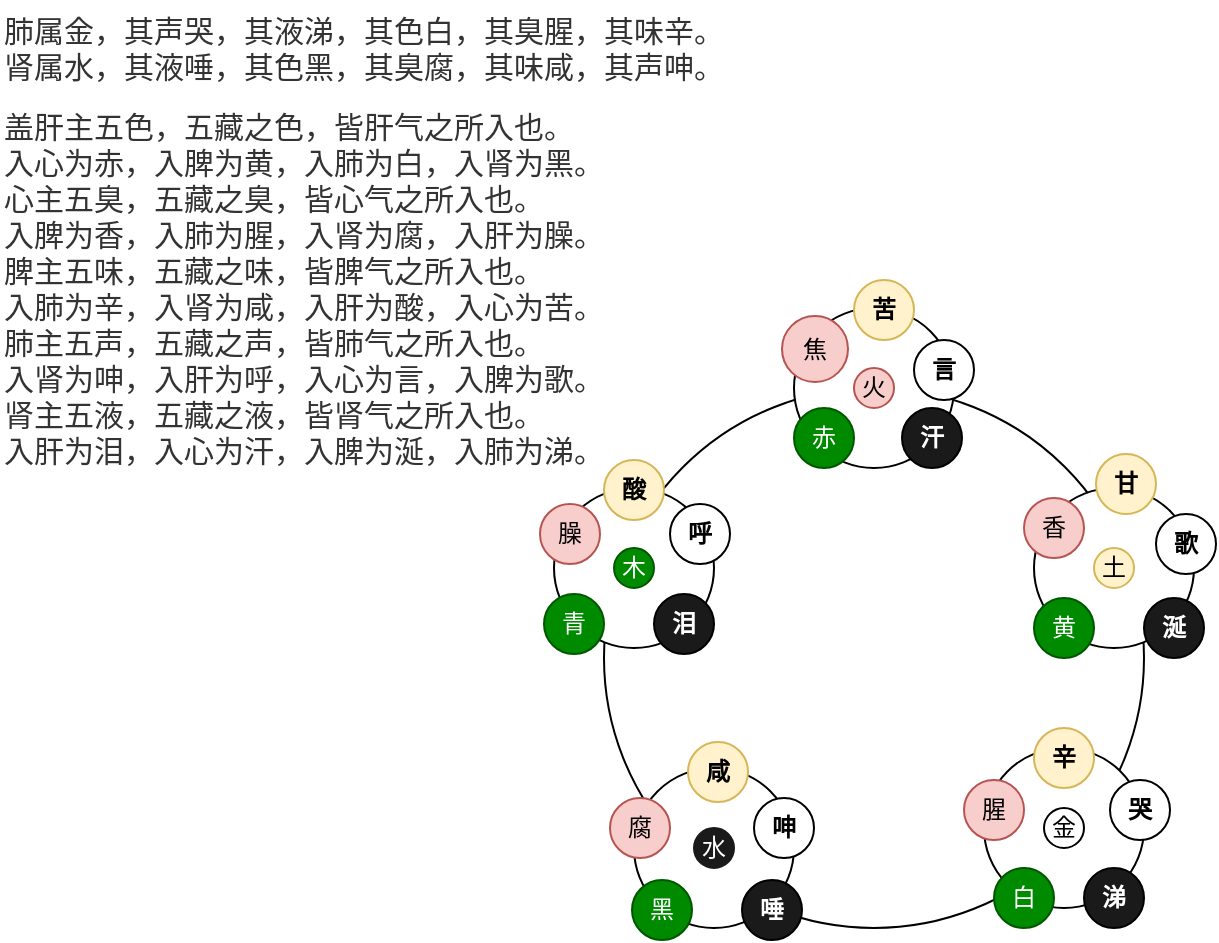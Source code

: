 <mxfile version="24.3.1" type="github">
  <diagram name="第 1 页" id="7og-IA1jNFmZVuBKEjPt">
    <mxGraphModel dx="1877" dy="557" grid="1" gridSize="10" guides="1" tooltips="1" connect="1" arrows="1" fold="1" page="1" pageScale="1" pageWidth="827" pageHeight="1169" math="0" shadow="0">
      <root>
        <mxCell id="0" />
        <mxCell id="1" parent="0" />
        <mxCell id="DGDNGRyZbrEtA4cmizZB-7" value="&lt;span style=&quot;color: rgb(51, 51, 51); font-family: Arial, sans-serif; font-size: 15px; font-style: normal; font-variant-ligatures: normal; font-variant-caps: normal; font-weight: 400; letter-spacing: normal; orphans: 2; text-align: start; text-indent: 0px; text-transform: none; widows: 2; word-spacing: 0px; -webkit-text-stroke-width: 0px; white-space: normal; background-color: rgb(255, 255, 255); text-decoration-thickness: initial; text-decoration-style: initial; text-decoration-color: initial; display: inline !important; float: none;&quot;&gt;盖肝主五色，五藏之色，皆肝气之所入也。&lt;/span&gt;&lt;br style=&quot;color: rgb(51, 51, 51); font-family: Arial, sans-serif; font-size: 15px; font-style: normal; font-variant-ligatures: normal; font-variant-caps: normal; font-weight: 400; letter-spacing: normal; orphans: 2; text-align: start; text-indent: 0px; text-transform: none; widows: 2; word-spacing: 0px; -webkit-text-stroke-width: 0px; white-space: normal; background-color: rgb(255, 255, 255); text-decoration-thickness: initial; text-decoration-style: initial; text-decoration-color: initial;&quot;&gt;&lt;span style=&quot;color: rgb(51, 51, 51); font-family: Arial, sans-serif; font-size: 15px; font-style: normal; font-variant-ligatures: normal; font-variant-caps: normal; font-weight: 400; letter-spacing: normal; orphans: 2; text-align: start; text-indent: 0px; text-transform: none; widows: 2; word-spacing: 0px; -webkit-text-stroke-width: 0px; white-space: normal; background-color: rgb(255, 255, 255); text-decoration-thickness: initial; text-decoration-style: initial; text-decoration-color: initial; display: inline !important; float: none;&quot;&gt;入心为赤，入脾为黄，入肺为白，入肾为黑。&lt;/span&gt;&lt;br style=&quot;color: rgb(51, 51, 51); font-family: Arial, sans-serif; font-size: 15px; font-style: normal; font-variant-ligatures: normal; font-variant-caps: normal; font-weight: 400; letter-spacing: normal; orphans: 2; text-align: start; text-indent: 0px; text-transform: none; widows: 2; word-spacing: 0px; -webkit-text-stroke-width: 0px; white-space: normal; background-color: rgb(255, 255, 255); text-decoration-thickness: initial; text-decoration-style: initial; text-decoration-color: initial;&quot;&gt;&lt;span style=&quot;color: rgb(51, 51, 51); font-family: Arial, sans-serif; font-size: 15px; font-style: normal; font-variant-ligatures: normal; font-variant-caps: normal; font-weight: 400; letter-spacing: normal; orphans: 2; text-align: start; text-indent: 0px; text-transform: none; widows: 2; word-spacing: 0px; -webkit-text-stroke-width: 0px; white-space: normal; background-color: rgb(255, 255, 255); text-decoration-thickness: initial; text-decoration-style: initial; text-decoration-color: initial; display: inline !important; float: none;&quot;&gt;心主五臭，五藏之臭，皆心气之所入也。&lt;/span&gt;&lt;br style=&quot;color: rgb(51, 51, 51); font-family: Arial, sans-serif; font-size: 15px; font-style: normal; font-variant-ligatures: normal; font-variant-caps: normal; font-weight: 400; letter-spacing: normal; orphans: 2; text-align: start; text-indent: 0px; text-transform: none; widows: 2; word-spacing: 0px; -webkit-text-stroke-width: 0px; white-space: normal; background-color: rgb(255, 255, 255); text-decoration-thickness: initial; text-decoration-style: initial; text-decoration-color: initial;&quot;&gt;&lt;span style=&quot;color: rgb(51, 51, 51); font-family: Arial, sans-serif; font-size: 15px; font-style: normal; font-variant-ligatures: normal; font-variant-caps: normal; font-weight: 400; letter-spacing: normal; orphans: 2; text-align: start; text-indent: 0px; text-transform: none; widows: 2; word-spacing: 0px; -webkit-text-stroke-width: 0px; white-space: normal; background-color: rgb(255, 255, 255); text-decoration-thickness: initial; text-decoration-style: initial; text-decoration-color: initial; display: inline !important; float: none;&quot;&gt;入脾为香，入肺为腥，入肾为腐，入肝为臊。&lt;/span&gt;&lt;br style=&quot;color: rgb(51, 51, 51); font-family: Arial, sans-serif; font-size: 15px; font-style: normal; font-variant-ligatures: normal; font-variant-caps: normal; font-weight: 400; letter-spacing: normal; orphans: 2; text-align: start; text-indent: 0px; text-transform: none; widows: 2; word-spacing: 0px; -webkit-text-stroke-width: 0px; white-space: normal; background-color: rgb(255, 255, 255); text-decoration-thickness: initial; text-decoration-style: initial; text-decoration-color: initial;&quot;&gt;&lt;span style=&quot;color: rgb(51, 51, 51); font-family: Arial, sans-serif; font-size: 15px; font-style: normal; font-variant-ligatures: normal; font-variant-caps: normal; font-weight: 400; letter-spacing: normal; orphans: 2; text-align: start; text-indent: 0px; text-transform: none; widows: 2; word-spacing: 0px; -webkit-text-stroke-width: 0px; white-space: normal; background-color: rgb(255, 255, 255); text-decoration-thickness: initial; text-decoration-style: initial; text-decoration-color: initial; display: inline !important; float: none;&quot;&gt;脾主五味，五藏之味，皆脾气之所入也。&lt;/span&gt;&lt;br style=&quot;color: rgb(51, 51, 51); font-family: Arial, sans-serif; font-size: 15px; font-style: normal; font-variant-ligatures: normal; font-variant-caps: normal; font-weight: 400; letter-spacing: normal; orphans: 2; text-align: start; text-indent: 0px; text-transform: none; widows: 2; word-spacing: 0px; -webkit-text-stroke-width: 0px; white-space: normal; background-color: rgb(255, 255, 255); text-decoration-thickness: initial; text-decoration-style: initial; text-decoration-color: initial;&quot;&gt;&lt;span style=&quot;color: rgb(51, 51, 51); font-family: Arial, sans-serif; font-size: 15px; font-style: normal; font-variant-ligatures: normal; font-variant-caps: normal; font-weight: 400; letter-spacing: normal; orphans: 2; text-align: start; text-indent: 0px; text-transform: none; widows: 2; word-spacing: 0px; -webkit-text-stroke-width: 0px; white-space: normal; background-color: rgb(255, 255, 255); text-decoration-thickness: initial; text-decoration-style: initial; text-decoration-color: initial; display: inline !important; float: none;&quot;&gt;入肺为辛，入肾为咸，入肝为酸，入心为苦。&lt;/span&gt;&lt;br style=&quot;color: rgb(51, 51, 51); font-family: Arial, sans-serif; font-size: 15px; font-style: normal; font-variant-ligatures: normal; font-variant-caps: normal; font-weight: 400; letter-spacing: normal; orphans: 2; text-align: start; text-indent: 0px; text-transform: none; widows: 2; word-spacing: 0px; -webkit-text-stroke-width: 0px; white-space: normal; background-color: rgb(255, 255, 255); text-decoration-thickness: initial; text-decoration-style: initial; text-decoration-color: initial;&quot;&gt;&lt;span style=&quot;color: rgb(51, 51, 51); font-family: Arial, sans-serif; font-size: 15px; font-style: normal; font-variant-ligatures: normal; font-variant-caps: normal; font-weight: 400; letter-spacing: normal; orphans: 2; text-align: start; text-indent: 0px; text-transform: none; widows: 2; word-spacing: 0px; -webkit-text-stroke-width: 0px; white-space: normal; background-color: rgb(255, 255, 255); text-decoration-thickness: initial; text-decoration-style: initial; text-decoration-color: initial; display: inline !important; float: none;&quot;&gt;肺主五声，五藏之声，皆肺气之所入也。&lt;/span&gt;&lt;br style=&quot;color: rgb(51, 51, 51); font-family: Arial, sans-serif; font-size: 15px; font-style: normal; font-variant-ligatures: normal; font-variant-caps: normal; font-weight: 400; letter-spacing: normal; orphans: 2; text-align: start; text-indent: 0px; text-transform: none; widows: 2; word-spacing: 0px; -webkit-text-stroke-width: 0px; white-space: normal; background-color: rgb(255, 255, 255); text-decoration-thickness: initial; text-decoration-style: initial; text-decoration-color: initial;&quot;&gt;&lt;span style=&quot;color: rgb(51, 51, 51); font-family: Arial, sans-serif; font-size: 15px; font-style: normal; font-variant-ligatures: normal; font-variant-caps: normal; font-weight: 400; letter-spacing: normal; orphans: 2; text-align: start; text-indent: 0px; text-transform: none; widows: 2; word-spacing: 0px; -webkit-text-stroke-width: 0px; white-space: normal; background-color: rgb(255, 255, 255); text-decoration-thickness: initial; text-decoration-style: initial; text-decoration-color: initial; display: inline !important; float: none;&quot;&gt;入肾为呻，入肝为呼，入心为言，入脾为歌。&lt;/span&gt;&lt;br style=&quot;color: rgb(51, 51, 51); font-family: Arial, sans-serif; font-size: 15px; font-style: normal; font-variant-ligatures: normal; font-variant-caps: normal; font-weight: 400; letter-spacing: normal; orphans: 2; text-align: start; text-indent: 0px; text-transform: none; widows: 2; word-spacing: 0px; -webkit-text-stroke-width: 0px; white-space: normal; background-color: rgb(255, 255, 255); text-decoration-thickness: initial; text-decoration-style: initial; text-decoration-color: initial;&quot;&gt;&lt;span style=&quot;color: rgb(51, 51, 51); font-family: Arial, sans-serif; font-size: 15px; font-style: normal; font-variant-ligatures: normal; font-variant-caps: normal; font-weight: 400; letter-spacing: normal; orphans: 2; text-align: start; text-indent: 0px; text-transform: none; widows: 2; word-spacing: 0px; -webkit-text-stroke-width: 0px; white-space: normal; background-color: rgb(255, 255, 255); text-decoration-thickness: initial; text-decoration-style: initial; text-decoration-color: initial; display: inline !important; float: none;&quot;&gt;肾主五液，五藏之液，皆肾气之所入也。&lt;/span&gt;&lt;br style=&quot;color: rgb(51, 51, 51); font-family: Arial, sans-serif; font-size: 15px; font-style: normal; font-variant-ligatures: normal; font-variant-caps: normal; font-weight: 400; letter-spacing: normal; orphans: 2; text-align: start; text-indent: 0px; text-transform: none; widows: 2; word-spacing: 0px; -webkit-text-stroke-width: 0px; white-space: normal; background-color: rgb(255, 255, 255); text-decoration-thickness: initial; text-decoration-style: initial; text-decoration-color: initial;&quot;&gt;&lt;span style=&quot;color: rgb(51, 51, 51); font-family: Arial, sans-serif; font-size: 15px; font-style: normal; font-variant-ligatures: normal; font-variant-caps: normal; font-weight: 400; letter-spacing: normal; orphans: 2; text-align: start; text-indent: 0px; text-transform: none; widows: 2; word-spacing: 0px; -webkit-text-stroke-width: 0px; white-space: normal; background-color: rgb(255, 255, 255); text-decoration-thickness: initial; text-decoration-style: initial; text-decoration-color: initial; display: inline !important; float: none;&quot;&gt;入肝为泪，入心为汗，入脾为涎，入肺为涕。&lt;/span&gt;" style="text;whiteSpace=wrap;html=1;" vertex="1" parent="1">
          <mxGeometry x="-20" y="58" width="330" height="200" as="geometry" />
        </mxCell>
        <mxCell id="DGDNGRyZbrEtA4cmizZB-42" value="&lt;span style=&quot;color: rgb(51, 51, 51); font-family: Arial, sans-serif; font-size: 15px; font-style: normal; font-variant-ligatures: normal; font-variant-caps: normal; font-weight: 400; letter-spacing: normal; orphans: 2; text-align: start; text-indent: 0px; text-transform: none; widows: 2; word-spacing: 0px; -webkit-text-stroke-width: 0px; white-space: normal; background-color: rgb(255, 255, 255); text-decoration-thickness: initial; text-decoration-style: initial; text-decoration-color: initial; display: inline !important; float: none;&quot;&gt;肺属金，其声哭，其液涕，其色白，其臭腥，其味辛。&lt;/span&gt;&lt;br style=&quot;color: rgb(51, 51, 51); font-family: Arial, sans-serif; font-size: 15px; font-style: normal; font-variant-ligatures: normal; font-variant-caps: normal; font-weight: 400; letter-spacing: normal; orphans: 2; text-align: start; text-indent: 0px; text-transform: none; widows: 2; word-spacing: 0px; -webkit-text-stroke-width: 0px; white-space: normal; background-color: rgb(255, 255, 255); text-decoration-thickness: initial; text-decoration-style: initial; text-decoration-color: initial;&quot;&gt;&lt;span style=&quot;color: rgb(51, 51, 51); font-family: Arial, sans-serif; font-size: 15px; font-style: normal; font-variant-ligatures: normal; font-variant-caps: normal; font-weight: 400; letter-spacing: normal; orphans: 2; text-align: start; text-indent: 0px; text-transform: none; widows: 2; word-spacing: 0px; -webkit-text-stroke-width: 0px; white-space: normal; background-color: rgb(255, 255, 255); text-decoration-thickness: initial; text-decoration-style: initial; text-decoration-color: initial; display: inline !important; float: none;&quot;&gt;肾属水，其液唾，其色黑，其臭腐，其味咸，其声呻。&lt;/span&gt;" style="text;whiteSpace=wrap;html=1;" vertex="1" parent="1">
          <mxGeometry x="-20" y="10" width="390" height="60" as="geometry" />
        </mxCell>
        <mxCell id="DGDNGRyZbrEtA4cmizZB-56" value="" style="group" vertex="1" connectable="0" parent="1">
          <mxGeometry x="250" y="150" width="338" height="330" as="geometry" />
        </mxCell>
        <mxCell id="DGDNGRyZbrEtA4cmizZB-6" value="" style="ellipse;whiteSpace=wrap;html=1;aspect=fixed;" vertex="1" parent="DGDNGRyZbrEtA4cmizZB-56">
          <mxGeometry x="32" y="54" width="270" height="270" as="geometry" />
        </mxCell>
        <mxCell id="DGDNGRyZbrEtA4cmizZB-1" value="" style="ellipse;whiteSpace=wrap;html=1;aspect=fixed;" vertex="1" parent="DGDNGRyZbrEtA4cmizZB-56">
          <mxGeometry x="222" y="234" width="80" height="80" as="geometry" />
        </mxCell>
        <mxCell id="DGDNGRyZbrEtA4cmizZB-2" value="" style="ellipse;whiteSpace=wrap;html=1;aspect=fixed;" vertex="1" parent="DGDNGRyZbrEtA4cmizZB-56">
          <mxGeometry x="47" y="244" width="80" height="80" as="geometry" />
        </mxCell>
        <mxCell id="DGDNGRyZbrEtA4cmizZB-3" value="" style="ellipse;whiteSpace=wrap;html=1;aspect=fixed;" vertex="1" parent="DGDNGRyZbrEtA4cmizZB-56">
          <mxGeometry x="247" y="104" width="80" height="80" as="geometry" />
        </mxCell>
        <mxCell id="DGDNGRyZbrEtA4cmizZB-4" value="" style="ellipse;whiteSpace=wrap;html=1;aspect=fixed;" vertex="1" parent="DGDNGRyZbrEtA4cmizZB-56">
          <mxGeometry x="127" y="14" width="80" height="80" as="geometry" />
        </mxCell>
        <mxCell id="DGDNGRyZbrEtA4cmizZB-5" value="" style="ellipse;whiteSpace=wrap;html=1;aspect=fixed;" vertex="1" parent="DGDNGRyZbrEtA4cmizZB-56">
          <mxGeometry x="7" y="104" width="80" height="80" as="geometry" />
        </mxCell>
        <mxCell id="DGDNGRyZbrEtA4cmizZB-8" value="木" style="ellipse;whiteSpace=wrap;html=1;aspect=fixed;fillColor=#008a00;fontColor=#ffffff;strokeColor=#005700;" vertex="1" parent="DGDNGRyZbrEtA4cmizZB-56">
          <mxGeometry x="37" y="134" width="20" height="20" as="geometry" />
        </mxCell>
        <mxCell id="DGDNGRyZbrEtA4cmizZB-11" value="金" style="ellipse;whiteSpace=wrap;html=1;aspect=fixed;" vertex="1" parent="DGDNGRyZbrEtA4cmizZB-56">
          <mxGeometry x="252" y="264" width="20" height="20" as="geometry" />
        </mxCell>
        <mxCell id="DGDNGRyZbrEtA4cmizZB-12" value="土" style="ellipse;whiteSpace=wrap;html=1;aspect=fixed;fillColor=#fff2cc;strokeColor=#d6b656;" vertex="1" parent="DGDNGRyZbrEtA4cmizZB-56">
          <mxGeometry x="277" y="134" width="20" height="20" as="geometry" />
        </mxCell>
        <mxCell id="DGDNGRyZbrEtA4cmizZB-13" value="火" style="ellipse;whiteSpace=wrap;html=1;aspect=fixed;fillColor=#f8cecc;strokeColor=#b85450;" vertex="1" parent="DGDNGRyZbrEtA4cmizZB-56">
          <mxGeometry x="157" y="44" width="20" height="20" as="geometry" />
        </mxCell>
        <mxCell id="DGDNGRyZbrEtA4cmizZB-14" value="水" style="ellipse;whiteSpace=wrap;html=1;aspect=fixed;strokeColor=#1A1A1A;fillColor=#1A1A1A;fontColor=#FFFFFF;" vertex="1" parent="DGDNGRyZbrEtA4cmizZB-56">
          <mxGeometry x="77" y="274" width="20" height="20" as="geometry" />
        </mxCell>
        <mxCell id="DGDNGRyZbrEtA4cmizZB-19" value="青" style="ellipse;whiteSpace=wrap;html=1;aspect=fixed;fillColor=#008a00;strokeColor=#005700;fontColor=#ffffff;" vertex="1" parent="DGDNGRyZbrEtA4cmizZB-56">
          <mxGeometry x="2" y="157" width="30" height="30" as="geometry" />
        </mxCell>
        <mxCell id="DGDNGRyZbrEtA4cmizZB-20" value="赤" style="ellipse;whiteSpace=wrap;html=1;aspect=fixed;fillColor=#008a00;fontColor=#ffffff;strokeColor=#005700;" vertex="1" parent="DGDNGRyZbrEtA4cmizZB-56">
          <mxGeometry x="127" y="64" width="30" height="30" as="geometry" />
        </mxCell>
        <mxCell id="DGDNGRyZbrEtA4cmizZB-21" value="黄" style="ellipse;whiteSpace=wrap;html=1;aspect=fixed;fillColor=#008a00;fontColor=#ffffff;strokeColor=#005700;" vertex="1" parent="DGDNGRyZbrEtA4cmizZB-56">
          <mxGeometry x="247" y="159" width="30" height="30" as="geometry" />
        </mxCell>
        <mxCell id="DGDNGRyZbrEtA4cmizZB-22" value="白" style="ellipse;whiteSpace=wrap;html=1;aspect=fixed;fillColor=#008a00;fontColor=#ffffff;strokeColor=#005700;" vertex="1" parent="DGDNGRyZbrEtA4cmizZB-56">
          <mxGeometry x="227" y="294" width="30" height="30" as="geometry" />
        </mxCell>
        <mxCell id="DGDNGRyZbrEtA4cmizZB-23" value="黑" style="ellipse;whiteSpace=wrap;html=1;aspect=fixed;fillColor=#008a00;fontColor=#ffffff;strokeColor=#005700;" vertex="1" parent="DGDNGRyZbrEtA4cmizZB-56">
          <mxGeometry x="46" y="300" width="30" height="30" as="geometry" />
        </mxCell>
        <mxCell id="DGDNGRyZbrEtA4cmizZB-25" value="香" style="ellipse;whiteSpace=wrap;html=1;aspect=fixed;fillColor=#f8cecc;strokeColor=#b85450;" vertex="1" parent="DGDNGRyZbrEtA4cmizZB-56">
          <mxGeometry x="242" y="109" width="30" height="30" as="geometry" />
        </mxCell>
        <mxCell id="DGDNGRyZbrEtA4cmizZB-26" value="臊" style="ellipse;whiteSpace=wrap;html=1;aspect=fixed;fillColor=#f8cecc;strokeColor=#b85450;" vertex="1" parent="DGDNGRyZbrEtA4cmizZB-56">
          <mxGeometry y="112" width="30" height="30" as="geometry" />
        </mxCell>
        <mxCell id="DGDNGRyZbrEtA4cmizZB-27" value="焦" style="ellipse;whiteSpace=wrap;html=1;aspect=fixed;fillColor=#f8cecc;strokeColor=#b85450;" vertex="1" parent="DGDNGRyZbrEtA4cmizZB-56">
          <mxGeometry x="121" y="18" width="33" height="33" as="geometry" />
        </mxCell>
        <mxCell id="DGDNGRyZbrEtA4cmizZB-28" value="腥" style="ellipse;whiteSpace=wrap;html=1;aspect=fixed;fillColor=#f8cecc;strokeColor=#b85450;" vertex="1" parent="DGDNGRyZbrEtA4cmizZB-56">
          <mxGeometry x="212" y="250" width="30" height="30" as="geometry" />
        </mxCell>
        <mxCell id="DGDNGRyZbrEtA4cmizZB-29" value="腐" style="ellipse;whiteSpace=wrap;html=1;aspect=fixed;fillColor=#f8cecc;strokeColor=#b85450;" vertex="1" parent="DGDNGRyZbrEtA4cmizZB-56">
          <mxGeometry x="35" y="259" width="30" height="30" as="geometry" />
        </mxCell>
        <mxCell id="DGDNGRyZbrEtA4cmizZB-34" value="咸" style="ellipse;whiteSpace=wrap;html=1;aspect=fixed;fillColor=#fff2cc;strokeColor=#d6b656;fontStyle=1" vertex="1" parent="DGDNGRyZbrEtA4cmizZB-56">
          <mxGeometry x="74" y="231" width="30" height="30" as="geometry" />
        </mxCell>
        <mxCell id="DGDNGRyZbrEtA4cmizZB-35" value="辛" style="ellipse;whiteSpace=wrap;html=1;aspect=fixed;fillColor=#fff2cc;strokeColor=#d6b656;fontStyle=1" vertex="1" parent="DGDNGRyZbrEtA4cmizZB-56">
          <mxGeometry x="247" y="224" width="30" height="30" as="geometry" />
        </mxCell>
        <mxCell id="DGDNGRyZbrEtA4cmizZB-39" value="甘" style="ellipse;whiteSpace=wrap;html=1;aspect=fixed;fillColor=#fff2cc;strokeColor=#d6b656;fontStyle=1" vertex="1" parent="DGDNGRyZbrEtA4cmizZB-56">
          <mxGeometry x="278" y="87" width="30" height="30" as="geometry" />
        </mxCell>
        <mxCell id="DGDNGRyZbrEtA4cmizZB-40" value="苦" style="ellipse;whiteSpace=wrap;html=1;aspect=fixed;fillColor=#fff2cc;strokeColor=#d6b656;fontStyle=1" vertex="1" parent="DGDNGRyZbrEtA4cmizZB-56">
          <mxGeometry x="157" width="30" height="30" as="geometry" />
        </mxCell>
        <mxCell id="DGDNGRyZbrEtA4cmizZB-41" value="酸" style="ellipse;whiteSpace=wrap;html=1;aspect=fixed;fillColor=#fff2cc;strokeColor=#d6b656;fontStyle=1" vertex="1" parent="DGDNGRyZbrEtA4cmizZB-56">
          <mxGeometry x="32" y="90" width="30" height="30" as="geometry" />
        </mxCell>
        <mxCell id="DGDNGRyZbrEtA4cmizZB-43" value="哭" style="ellipse;whiteSpace=wrap;html=1;aspect=fixed;fontStyle=1" vertex="1" parent="DGDNGRyZbrEtA4cmizZB-56">
          <mxGeometry x="285" y="250" width="30" height="30" as="geometry" />
        </mxCell>
        <mxCell id="DGDNGRyZbrEtA4cmizZB-44" value="呼" style="ellipse;whiteSpace=wrap;html=1;aspect=fixed;fontStyle=1" vertex="1" parent="DGDNGRyZbrEtA4cmizZB-56">
          <mxGeometry x="65" y="112" width="30" height="30" as="geometry" />
        </mxCell>
        <mxCell id="DGDNGRyZbrEtA4cmizZB-45" value="呻" style="ellipse;whiteSpace=wrap;html=1;aspect=fixed;fontStyle=1" vertex="1" parent="DGDNGRyZbrEtA4cmizZB-56">
          <mxGeometry x="107" y="259" width="30" height="30" as="geometry" />
        </mxCell>
        <mxCell id="DGDNGRyZbrEtA4cmizZB-46" value="言" style="ellipse;whiteSpace=wrap;html=1;aspect=fixed;fontStyle=1" vertex="1" parent="DGDNGRyZbrEtA4cmizZB-56">
          <mxGeometry x="187" y="30" width="30" height="30" as="geometry" />
        </mxCell>
        <mxCell id="DGDNGRyZbrEtA4cmizZB-47" value="歌" style="ellipse;whiteSpace=wrap;html=1;aspect=fixed;fontStyle=1" vertex="1" parent="DGDNGRyZbrEtA4cmizZB-56">
          <mxGeometry x="308" y="117" width="30" height="30" as="geometry" />
        </mxCell>
        <mxCell id="DGDNGRyZbrEtA4cmizZB-50" value="唾" style="ellipse;whiteSpace=wrap;html=1;aspect=fixed;fontStyle=1;fillColor=#1A1A1A;fontColor=#FFFFFF;" vertex="1" parent="DGDNGRyZbrEtA4cmizZB-56">
          <mxGeometry x="101" y="300" width="30" height="30" as="geometry" />
        </mxCell>
        <mxCell id="DGDNGRyZbrEtA4cmizZB-51" value="涕" style="ellipse;whiteSpace=wrap;html=1;aspect=fixed;fontStyle=1;fillColor=#1A1A1A;fontColor=#FFFFFF;" vertex="1" parent="DGDNGRyZbrEtA4cmizZB-56">
          <mxGeometry x="272" y="294" width="30" height="30" as="geometry" />
        </mxCell>
        <mxCell id="DGDNGRyZbrEtA4cmizZB-52" value="汗" style="ellipse;whiteSpace=wrap;html=1;aspect=fixed;fontStyle=1;fillColor=#1A1A1A;fontColor=#FFFFFF;" vertex="1" parent="DGDNGRyZbrEtA4cmizZB-56">
          <mxGeometry x="181" y="64" width="30" height="30" as="geometry" />
        </mxCell>
        <mxCell id="DGDNGRyZbrEtA4cmizZB-53" value="泪" style="ellipse;whiteSpace=wrap;html=1;aspect=fixed;fontStyle=1;fillColor=#1A1A1A;fontColor=#FFFFFF;" vertex="1" parent="DGDNGRyZbrEtA4cmizZB-56">
          <mxGeometry x="57" y="157" width="30" height="30" as="geometry" />
        </mxCell>
        <mxCell id="DGDNGRyZbrEtA4cmizZB-54" value="涎" style="ellipse;whiteSpace=wrap;html=1;aspect=fixed;fontStyle=1;fillColor=#1A1A1A;fontColor=#FFFFFF;" vertex="1" parent="DGDNGRyZbrEtA4cmizZB-56">
          <mxGeometry x="302" y="159" width="30" height="30" as="geometry" />
        </mxCell>
      </root>
    </mxGraphModel>
  </diagram>
</mxfile>

